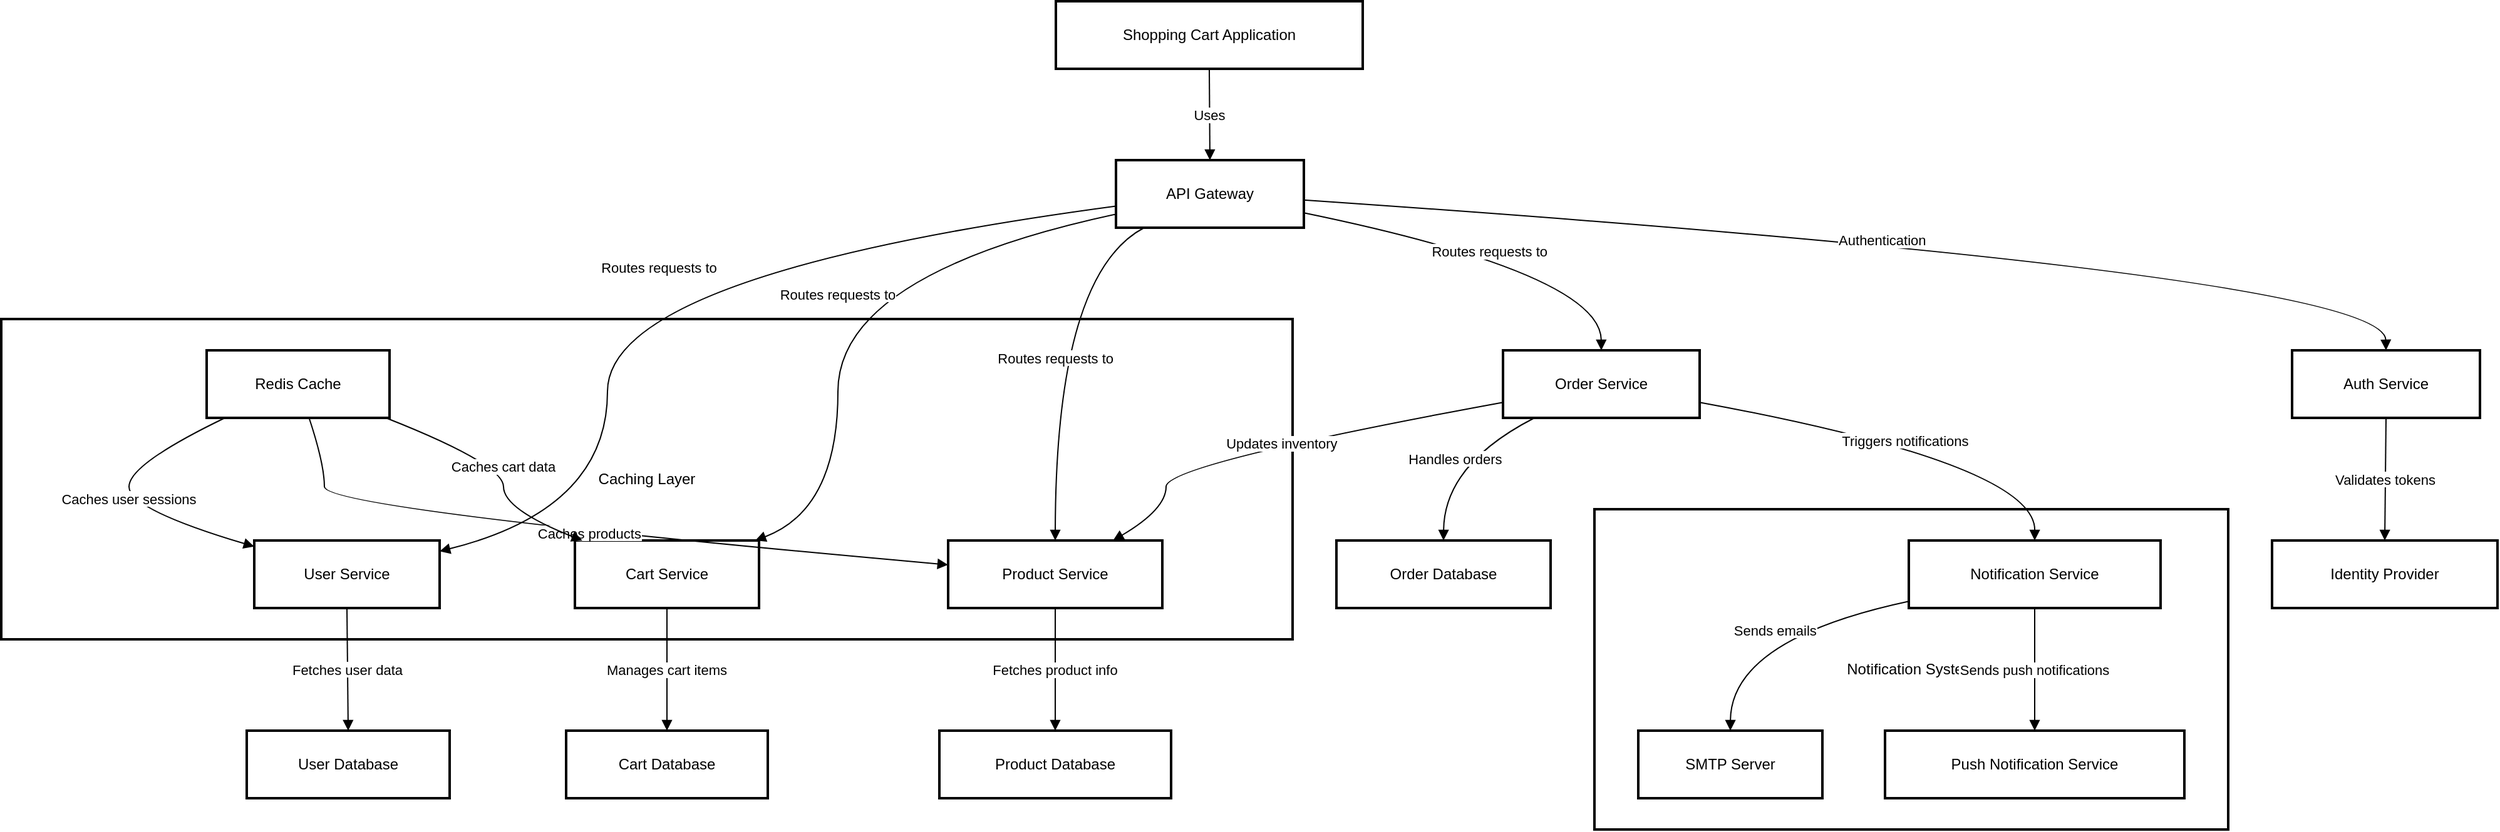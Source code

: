 <mxfile version="27.1.6">
  <diagram name="Page-1" id="J6IhjaPAJkhYAJl55BEQ">
    <mxGraphModel>
      <root>
        <mxCell id="0" />
        <mxCell id="1" parent="0" />
        <mxCell id="2" value="Caching Layer" style="whiteSpace=wrap;strokeWidth=2;" vertex="1" parent="1">
          <mxGeometry x="8" y="262" width="1031" height="256" as="geometry" />
        </mxCell>
        <mxCell id="3" value="Notification System" style="whiteSpace=wrap;strokeWidth=2;" vertex="1" parent="1">
          <mxGeometry x="1280" y="414" width="506" height="256" as="geometry" />
        </mxCell>
        <mxCell id="4" value="Shopping Cart Application" style="whiteSpace=wrap;strokeWidth=2;" vertex="1" parent="1">
          <mxGeometry x="850" y="8" width="245" height="54" as="geometry" />
        </mxCell>
        <mxCell id="5" value="API Gateway" style="whiteSpace=wrap;strokeWidth=2;" vertex="1" parent="1">
          <mxGeometry x="898" y="135" width="150" height="54" as="geometry" />
        </mxCell>
        <mxCell id="6" value="User Service" style="whiteSpace=wrap;strokeWidth=2;" vertex="1" parent="1">
          <mxGeometry x="210" y="439" width="148" height="54" as="geometry" />
        </mxCell>
        <mxCell id="7" value="Cart Service" style="whiteSpace=wrap;strokeWidth=2;" vertex="1" parent="1">
          <mxGeometry x="466" y="439" width="147" height="54" as="geometry" />
        </mxCell>
        <mxCell id="8" value="Product Service" style="whiteSpace=wrap;strokeWidth=2;" vertex="1" parent="1">
          <mxGeometry x="764" y="439" width="171" height="54" as="geometry" />
        </mxCell>
        <mxCell id="9" value="Order Service" style="whiteSpace=wrap;strokeWidth=2;" vertex="1" parent="1">
          <mxGeometry x="1207" y="287" width="157" height="54" as="geometry" />
        </mxCell>
        <mxCell id="10" value="User Database" style="whiteSpace=wrap;strokeWidth=2;" vertex="1" parent="1">
          <mxGeometry x="204" y="591" width="162" height="54" as="geometry" />
        </mxCell>
        <mxCell id="11" value="Cart Database" style="whiteSpace=wrap;strokeWidth=2;" vertex="1" parent="1">
          <mxGeometry x="459" y="591" width="161" height="54" as="geometry" />
        </mxCell>
        <mxCell id="12" value="Product Database" style="whiteSpace=wrap;strokeWidth=2;" vertex="1" parent="1">
          <mxGeometry x="757" y="591" width="185" height="54" as="geometry" />
        </mxCell>
        <mxCell id="13" value="Order Database" style="whiteSpace=wrap;strokeWidth=2;" vertex="1" parent="1">
          <mxGeometry x="1074" y="439" width="171" height="54" as="geometry" />
        </mxCell>
        <mxCell id="14" value="Auth Service" style="whiteSpace=wrap;strokeWidth=2;" vertex="1" parent="1">
          <mxGeometry x="1837" y="287" width="150" height="54" as="geometry" />
        </mxCell>
        <mxCell id="15" value="Identity Provider" style="whiteSpace=wrap;strokeWidth=2;" vertex="1" parent="1">
          <mxGeometry x="1821" y="439" width="180" height="54" as="geometry" />
        </mxCell>
        <mxCell id="16" value="Notification Service" style="whiteSpace=wrap;strokeWidth=2;" vertex="1" parent="1">
          <mxGeometry x="1531" y="439" width="201" height="54" as="geometry" />
        </mxCell>
        <mxCell id="17" value="SMTP Server" style="whiteSpace=wrap;strokeWidth=2;" vertex="1" parent="1">
          <mxGeometry x="1315" y="591" width="147" height="54" as="geometry" />
        </mxCell>
        <mxCell id="18" value="Push Notification Service" style="whiteSpace=wrap;strokeWidth=2;" vertex="1" parent="1">
          <mxGeometry x="1512" y="591" width="239" height="54" as="geometry" />
        </mxCell>
        <mxCell id="19" value="Redis Cache" style="whiteSpace=wrap;strokeWidth=2;" vertex="1" parent="1">
          <mxGeometry x="172" y="287" width="146" height="54" as="geometry" />
        </mxCell>
        <mxCell id="20" value="Uses" style="curved=1;startArrow=none;endArrow=block;exitX=0.5;exitY=1;entryX=0.5;entryY=0;" edge="1" parent="1" source="4" target="5">
          <mxGeometry relative="1" as="geometry">
            <Array as="points" />
          </mxGeometry>
        </mxCell>
        <mxCell id="21" value="Routes requests to" style="curved=1;startArrow=none;endArrow=block;exitX=0;exitY=0.68;entryX=1;entryY=0.16;" edge="1" parent="1" source="5" target="6">
          <mxGeometry relative="1" as="geometry">
            <Array as="points">
              <mxPoint x="492" y="226" />
              <mxPoint x="492" y="414" />
            </Array>
          </mxGeometry>
        </mxCell>
        <mxCell id="22" value="Routes requests to" style="curved=1;startArrow=none;endArrow=block;exitX=0;exitY=0.8;entryX=0.98;entryY=0;" edge="1" parent="1" source="5" target="7">
          <mxGeometry relative="1" as="geometry">
            <Array as="points">
              <mxPoint x="676" y="226" />
              <mxPoint x="676" y="414" />
            </Array>
          </mxGeometry>
        </mxCell>
        <mxCell id="23" value="Routes requests to" style="curved=1;startArrow=none;endArrow=block;exitX=0.15;exitY=1;entryX=0.5;entryY=0;" edge="1" parent="1" source="5" target="8">
          <mxGeometry relative="1" as="geometry">
            <Array as="points">
              <mxPoint x="850" y="226" />
            </Array>
          </mxGeometry>
        </mxCell>
        <mxCell id="24" value="Routes requests to" style="curved=1;startArrow=none;endArrow=block;exitX=1;exitY=0.78;entryX=0.5;entryY=0;" edge="1" parent="1" source="5" target="9">
          <mxGeometry relative="1" as="geometry">
            <Array as="points">
              <mxPoint x="1285" y="226" />
            </Array>
          </mxGeometry>
        </mxCell>
        <mxCell id="25" value="Fetches user data" style="curved=1;startArrow=none;endArrow=block;exitX=0.5;exitY=1;entryX=0.5;entryY=0;" edge="1" parent="1" source="6" target="10">
          <mxGeometry relative="1" as="geometry">
            <Array as="points" />
          </mxGeometry>
        </mxCell>
        <mxCell id="26" value="Manages cart items" style="curved=1;startArrow=none;endArrow=block;exitX=0.5;exitY=1;entryX=0.5;entryY=0;" edge="1" parent="1" source="7" target="11">
          <mxGeometry relative="1" as="geometry">
            <Array as="points" />
          </mxGeometry>
        </mxCell>
        <mxCell id="27" value="Fetches product info" style="curved=1;startArrow=none;endArrow=block;exitX=0.5;exitY=1;entryX=0.5;entryY=0;" edge="1" parent="1" source="8" target="12">
          <mxGeometry relative="1" as="geometry">
            <Array as="points" />
          </mxGeometry>
        </mxCell>
        <mxCell id="28" value="Handles orders" style="curved=1;startArrow=none;endArrow=block;exitX=0.16;exitY=1;entryX=0.5;entryY=0;" edge="1" parent="1" source="9" target="13">
          <mxGeometry relative="1" as="geometry">
            <Array as="points">
              <mxPoint x="1160" y="378" />
            </Array>
          </mxGeometry>
        </mxCell>
        <mxCell id="29" value="Authentication" style="curved=1;startArrow=none;endArrow=block;exitX=1;exitY=0.59;entryX=0.5;entryY=0;" edge="1" parent="1" source="5" target="14">
          <mxGeometry relative="1" as="geometry">
            <Array as="points">
              <mxPoint x="1911" y="226" />
            </Array>
          </mxGeometry>
        </mxCell>
        <mxCell id="30" value="Validates tokens" style="curved=1;startArrow=none;endArrow=block;exitX=0.5;exitY=1;entryX=0.5;entryY=0;" edge="1" parent="1" source="14" target="15">
          <mxGeometry relative="1" as="geometry">
            <Array as="points" />
          </mxGeometry>
        </mxCell>
        <mxCell id="31" value="Sends emails" style="curved=1;startArrow=none;endArrow=block;exitX=0;exitY=0.9;entryX=0.5;entryY=0;" edge="1" parent="1" source="16" target="17">
          <mxGeometry relative="1" as="geometry">
            <Array as="points">
              <mxPoint x="1389" y="518" />
            </Array>
          </mxGeometry>
        </mxCell>
        <mxCell id="32" value="Sends push notifications" style="curved=1;startArrow=none;endArrow=block;exitX=0.5;exitY=1;entryX=0.5;entryY=0;" edge="1" parent="1" source="16" target="18">
          <mxGeometry relative="1" as="geometry">
            <Array as="points" />
          </mxGeometry>
        </mxCell>
        <mxCell id="33" value="Triggers notifications" style="curved=1;startArrow=none;endArrow=block;exitX=1;exitY=0.77;entryX=0.5;entryY=0;" edge="1" parent="1" source="9" target="16">
          <mxGeometry relative="1" as="geometry">
            <Array as="points">
              <mxPoint x="1632" y="378" />
            </Array>
          </mxGeometry>
        </mxCell>
        <mxCell id="34" value="Updates inventory" style="curved=1;startArrow=none;endArrow=block;exitX=0;exitY=0.77;entryX=0.77;entryY=0;" edge="1" parent="1" source="9" target="8">
          <mxGeometry relative="1" as="geometry">
            <Array as="points">
              <mxPoint x="938" y="378" />
              <mxPoint x="938" y="414" />
            </Array>
          </mxGeometry>
        </mxCell>
        <mxCell id="35" value="Caches user sessions" style="curved=1;startArrow=none;endArrow=block;exitX=0.1;exitY=1;entryX=0;entryY=0.09;" edge="1" parent="1" source="19" target="6">
          <mxGeometry relative="1" as="geometry">
            <Array as="points">
              <mxPoint x="110" y="378" />
              <mxPoint x="110" y="414" />
            </Array>
          </mxGeometry>
        </mxCell>
        <mxCell id="36" value="Caches products" style="curved=1;startArrow=none;endArrow=block;exitX=0.56;exitY=1;entryX=0;entryY=0.36;" edge="1" parent="1" source="19" target="8">
          <mxGeometry relative="1" as="geometry">
            <Array as="points">
              <mxPoint x="266" y="378" />
              <mxPoint x="266" y="414" />
            </Array>
          </mxGeometry>
        </mxCell>
        <mxCell id="37" value="Caches cart data" style="curved=1;startArrow=none;endArrow=block;exitX=0.98;exitY=1;entryX=0.04;entryY=0;" edge="1" parent="1" source="19" target="7">
          <mxGeometry relative="1" as="geometry">
            <Array as="points">
              <mxPoint x="409" y="378" />
              <mxPoint x="409" y="414" />
            </Array>
          </mxGeometry>
        </mxCell>
      </root>
    </mxGraphModel>
  </diagram>
</mxfile>
